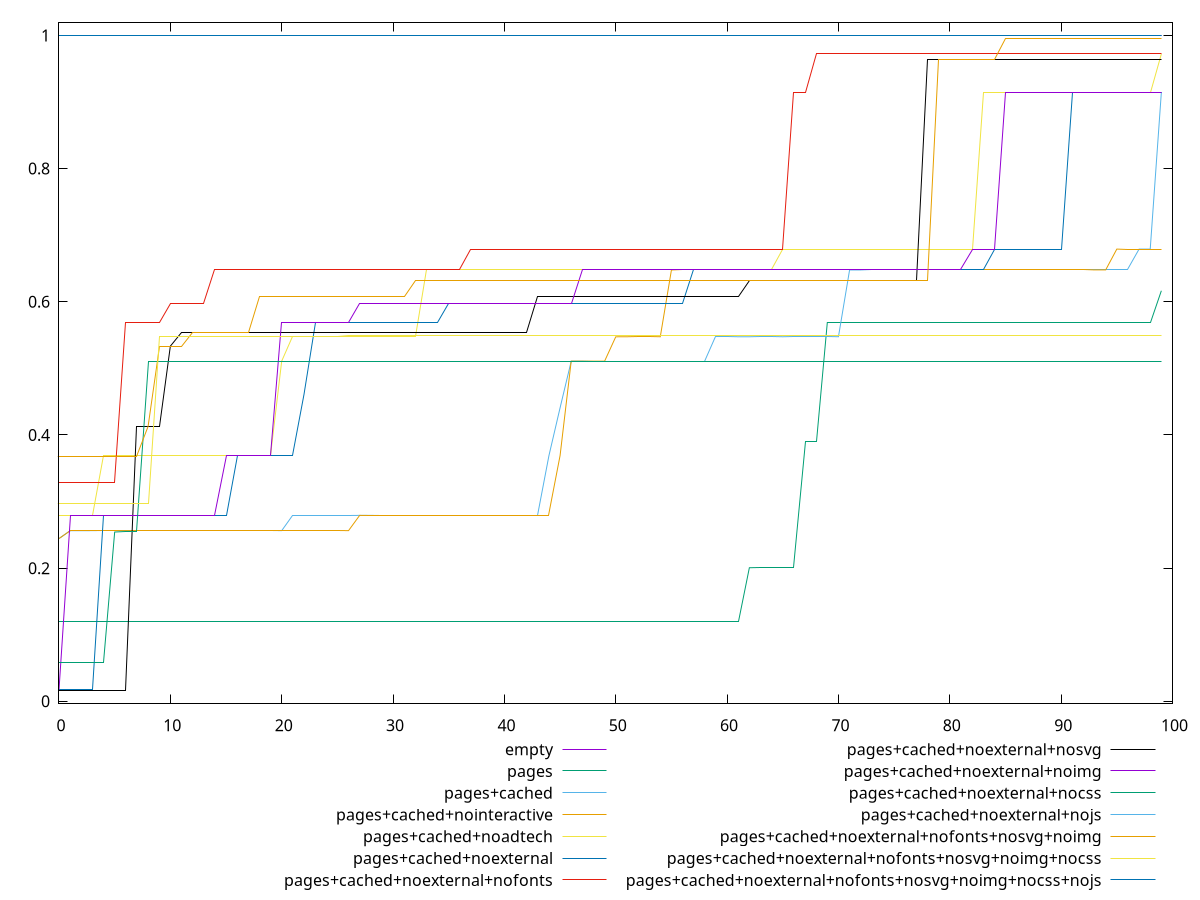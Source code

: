 reset
set terminal svg size 640, 620 enhanced background rgb 'white'
set output "report_00007_2020-12-11T15:55:29.892Z/cumulative-layout-shift/comparison/sorted/all_score.svg"

$empty <<EOF
0 1
1 1
2 1
3 1
4 1
5 1
6 1
7 1
8 1
9 1
10 1
11 1
12 1
13 1
14 1
15 1
16 1
17 1
18 1
19 1
20 1
21 1
22 1
23 1
24 1
25 1
26 1
27 1
28 1
29 1
30 1
31 1
32 1
33 1
34 1
35 1
36 1
37 1
38 1
39 1
40 1
41 1
42 1
43 1
44 1
45 1
46 1
47 1
48 1
49 1
50 1
51 1
52 1
53 1
54 1
55 1
56 1
57 1
58 1
59 1
60 1
61 1
62 1
63 1
64 1
65 1
66 1
67 1
68 1
69 1
70 1
71 1
72 1
73 1
74 1
75 1
76 1
77 1
78 1
79 1
80 1
81 1
82 1
83 1
84 1
85 1
86 1
87 1
88 1
89 1
90 1
91 1
92 1
93 1
94 1
95 1
96 1
97 1
98 1
99 1
EOF

$pages <<EOF
0 0.12011090399475044
1 0.12011179605270605
2 0.12011211089848361
3 0.12011510198003778
4 0.12011515445590654
5 0.12011651883761654
6 0.12011667626740596
7 0.12011667626740596
8 0.12011777828248232
9 0.12011814562338824
10 0.12011966747785252
11 0.12011966747785252
12 0.12011966747785252
13 0.12011966747785252
14 0.12011966747785252
15 0.12011966747785252
16 0.12011966747785252
17 0.12012108439648689
18 0.12012113687531878
19 0.12012239637508093
20 0.12012239637508093
21 0.12012239637508093
22 0.12012239637508093
23 0.12012239637508093
24 0.12012265877274908
25 0.12012265877274908
26 0.12012360340973571
27 0.12012360340973571
28 0.12012407573138717
29 0.12012407573138717
30 0.12012407573138717
31 0.12012407573138717
32 0.12012407573138717
33 0.12012407573138717
34 0.1201241282117006
35 0.1201241282117006
36 0.12012538774702203
37 0.12012538774702203
38 0.12012538774702203
39 0.12012538774702203
40 0.12012538774702203
41 0.12012538774702203
42 0.12012538774702203
43 0.12012538774702203
44 0.12012538774702203
45 0.12012538774702203
46 0.12012538774702203
47 0.12012538774702203
48 0.12012538774702203
49 0.12012538774702203
50 0.12012659481575477
51 0.12012659481575477
52 0.12012659481575477
53 0.12012659481575477
54 0.12012659481575477
55 0.12012659481575477
56 0.12012659481575477
57 0.12012706715074128
58 0.12012837920341812
59 0.12012837920341812
60 0.12012958630623005
61 0.12013005865455195
62 0.20062807120195092
63 0.20063339692915655
64 0.20063554595130828
65 0.200638722813542
66 0.20064404885511194
67 0.390600481264235
68 0.390600481264235
69 0.568883805569806
70 0.5688989295946074
71 0.568907031880387
72 0.568907031880387
73 0.5689081121919914
74 0.5689145940953813
75 0.5689210760566532
76 0.5689224264725372
77 0.5689224264725372
78 0.5689224264725372
79 0.5689224264725372
80 0.5689224264725372
81 0.5689272879905201
82 0.5689364709466537
83 0.5689378213911764
84 0.5689426830122603
85 0.568945113835011
86 0.5689518661631368
87 0.5689518661631368
88 0.5689518661631368
89 0.5689518661631368
90 0.5689518661631368
91 0.5689518661631368
92 0.5689518661631368
93 0.5689518661631368
94 0.5689518661631368
95 0.5689518661631368
96 0.5689518661631368
97 0.56895807836048
98 0.56896050923478
99 0.616559429273424
EOF

$pagesCached <<EOF
0 0.24444197763032915
1 0.2562630880677941
2 0.2562799742322955
3 0.25629392458768646
4 0.2562978406257559
5 0.2562978406257559
6 0.2562979630029969
7 0.2562979630029969
8 0.2562979630029969
9 0.25630090007589573
10 0.25630090007589573
11 0.25630371480519626
12 0.25630371480519626
13 0.25630371480519626
14 0.2563048162301851
15 0.2563048162301851
16 0.2563078757711227
17 0.2563078757711227
18 0.25631069058395844
19 0.25631069058395844
20 0.25631766656974647
21 0.2792339672875268
22 0.27923638483195345
23 0.27923759361264283
24 0.27923759361264283
25 0.2792409513664286
26 0.2792440405384208
27 0.27925169647155035
28 0.27926821794167
29 0.2792746656309755
30 0.27927587459061665
31 0.27927923284149514
32 0.27927923284149514
33 0.27927923284149514
34 0.27927923284149514
35 0.27927923284149514
36 0.2792823224708178
37 0.2792823224708178
38 0.2792823224708178
39 0.2792823224708178
40 0.2792823224708178
41 0.27928232247081786
42 0.27928997953735407
43 0.2792899795373541
44 0.36902074152472114
45 0.4407658236920955
46 0.5107702446850244
47 0.5108146716302604
48 0.5108208423085594
49 0.5108220764520992
50 0.5108265193905918
51 0.5108287408726042
52 0.5108287408726042
53 0.5108287408726042
54 0.5108349117006254
55 0.5108405889204024
56 0.5108405889204024
57 0.5108405889204024
58 0.5108405889204024
59 0.5473914852760438
60 0.5473914852760438
61 0.5474585179554102
62 0.547464802615606
63 0.5474731822549327
64 0.5474731822549327
65 0.5474797289216318
66 0.547485751911919
67 0.547485751911919
68 0.547485751911919
69 0.547485751911919
70 0.5475006786881829
71 0.6477116064197075
72 0.6477955487650243
73 0.6478026427763179
74 0.6478041207010639
75 0.6478041207010639
76 0.6478094412464981
77 0.6478094412464981
78 0.6478094412464981
79 0.6478121015288112
80 0.6478121015288112
81 0.6478121015288112
82 0.6478121015288112
83 0.6478194912354696
84 0.6478194912354696
85 0.6478194912354696
86 0.6478194912354696
87 0.6478194912354696
88 0.6478194912354696
89 0.6478194912354696
90 0.6478209691827246
91 0.6478262898091901
92 0.6478262898091901
93 0.6478262898091901
94 0.6478262898091901
95 0.6478262898091901
96 0.6478262898091901
97 0.6791210476180626
98 0.6791301408114965
99 0.9145821263333085
EOF

$pagesCachedNointeractive <<EOF
0 0.24447509805739986
1 0.25626296570871093
2 0.2562630880677941
3 0.2562630880677941
4 0.2562666365089175
5 0.2562699402781269
6 0.2562827887110055
7 0.2562978406257559
8 0.2562978406257559
9 0.2562978406257559
10 0.2562979630029969
11 0.2562979630029969
12 0.2562979630029969
13 0.25629808538030163
14 0.25630090007589573
15 0.25630090007589573
16 0.25630151197070267
17 0.25630151197070267
18 0.25630151197070267
19 0.25630151197070267
20 0.25630371480519626
21 0.2563048162301851
22 0.2563048162301851
23 0.2563078757711227
24 0.2563078757711227
25 0.25631069058395844
26 0.25631766656974647
27 0.27923007240238157
28 0.27923759361264283
29 0.27923759361264283
30 0.2792409513664286
31 0.2792440405384208
32 0.2792440405384208
33 0.2792440405384208
34 0.2792722477286479
35 0.2792722477286479
36 0.27927587459061665
37 0.27927587459061665
38 0.27927923284149514
39 0.2792823224708178
40 0.2792823224708178
41 0.2792899795373541
42 0.2792899795373541
43 0.2792899795373541
44 0.2792899795373541
45 0.36902074152472114
46 0.5108149184561315
47 0.5108220764520992
48 0.5108287408726042
49 0.5108405889204024
50 0.5473838921565156
51 0.547464802615606
52 0.5474731822549327
53 0.5474731822549327
54 0.5474797289216318
55 0.6477116064197075
56 0.6477198821424198
57 0.6477198821424198
58 0.6477278623622769
59 0.6477278623622769
60 0.6477278623622769
61 0.6477278623622769
62 0.647735251506096
63 0.647735251506096
64 0.6477420495620236
65 0.6477420495620236
66 0.6477447096822421
67 0.6477447096822421
68 0.6477952531822077
69 0.6477952531822077
70 0.6477952531822077
71 0.6477955487650243
72 0.6478026427763179
73 0.6478032339459794
74 0.6478041207010639
75 0.6478041207010639
76 0.6478094412464981
77 0.6478094412464981
78 0.6478121015288112
79 0.6478121015288112
80 0.6478121015288112
81 0.6478121015288112
82 0.6478121015288112
83 0.6478121015288112
84 0.6478194912354696
85 0.6478194912354696
86 0.6478194912354696
87 0.6478194912354696
88 0.6478262898091901
89 0.6478262898091901
90 0.6478262898091901
91 0.6478262898091901
92 0.6478262898091901
93 0.647828950132018
94 0.6478431386284664
95 0.6791301408114965
96 0.6791355967552408
97 0.6791355967552408
98 0.679138324734899
99 0.679138324734899
EOF

$pagesCachedNoadtech <<EOF
0 0.27931295209719315
1 0.27931295209719315
2 0.27931295209719315
3 0.27931295209719315
4 0.3690659991228524
5 0.3690659991228524
6 0.3690659991228524
7 0.3690659991228524
8 0.3690659991228524
9 0.3690659991228524
10 0.3690659991228524
11 0.3690659991228524
12 0.3690659991228524
13 0.3690659991228524
14 0.3690659991228524
15 0.3690659991228524
16 0.3690659991228524
17 0.3690659991228524
18 0.3690659991228524
19 0.3690659991228524
20 0.510896870453301
21 0.5475454610271884
22 0.5475454610271884
23 0.5475454610271884
24 0.5475454610271884
25 0.5475454610271884
26 0.5475454610271884
27 0.5475454610271884
28 0.5475454610271884
29 0.5475454610271884
30 0.5475454610271884
31 0.5475454610271884
32 0.5475454610271884
33 0.6478936866255779
34 0.6478936866255779
35 0.6478936866255779
36 0.6478936866255779
37 0.6478936866255779
38 0.6478936866255779
39 0.6478936866255779
40 0.6478936866255779
41 0.6478936866255779
42 0.6478936866255779
43 0.6478936866255779
44 0.6478936866255779
45 0.6478936866255779
46 0.6478936866255779
47 0.6478936866255779
48 0.6478936866255779
49 0.6478936866255779
50 0.6478936866255779
51 0.6478936866255779
52 0.6478936866255779
53 0.6478936866255779
54 0.6478936866255779
55 0.6478936866255779
56 0.6478936866255779
57 0.6478936866255779
58 0.6478936866255779
59 0.6478936866255779
60 0.6478936866255779
61 0.6478936866255779
62 0.6478936866255779
63 0.6478936866255779
64 0.6478936866255779
65 0.6792219852973744
66 0.6792219852973744
67 0.6792219852973744
68 0.6792219852973744
69 0.6792219852973744
70 0.6792219852973744
71 0.6792219852973744
72 0.6792219852973744
73 0.6792219852973744
74 0.6792219852973744
75 0.6792219852973744
76 0.6792219852973744
77 0.6792219852973744
78 0.6792219852973744
79 0.6792219852973744
80 0.6792219852973744
81 0.6792219852973744
82 0.6792219852973744
83 0.9146517814122077
84 0.9146517814122077
85 0.9146517814122077
86 0.9146517814122077
87 0.9146517814122077
88 0.9146517814122077
89 0.9146517814122077
90 0.9146517814122077
91 0.9146517814122077
92 0.9146517814122077
93 0.9146517814122077
94 0.9146517814122077
95 0.9146517814122077
96 0.9146517814122077
97 0.9146517814122077
98 0.9146517814122077
99 0.9721147685558164
EOF

$pagesCachedNoexternal <<EOF
0 0.017481246450500643
1 0.017481246450500643
2 0.017481246450500643
3 0.017481246450500643
4 0.27931295209719315
5 0.27931295209719315
6 0.27931295209719315
7 0.27931295209719315
8 0.27931295209719315
9 0.27931295209719315
10 0.27931295209719315
11 0.27931295209719315
12 0.27931295209719315
13 0.27931295209719315
14 0.27931295209719315
15 0.27931295209719315
16 0.3690659991228524
17 0.3690659991228524
18 0.3690659991228524
19 0.3690659991228524
20 0.3690659991228524
21 0.3690659991228524
22 0.46066090612573035
23 0.5690350599985126
24 0.5690350599985126
25 0.5690350599985126
26 0.5690350599985126
27 0.5690350599985126
28 0.5690350599985126
29 0.5690350599985126
30 0.5690350599985126
31 0.5690350599985126
32 0.5690350599985126
33 0.5690350599985126
34 0.5690350599985126
35 0.5978316776798642
36 0.5978316776798642
37 0.5978316776798642
38 0.5978316776798642
39 0.5978316776798642
40 0.5978316776798642
41 0.5978316776798642
42 0.5978316776798642
43 0.5978316776798642
44 0.5978316776798642
45 0.5978316776798642
46 0.5978316776798642
47 0.5978316776798642
48 0.5978316776798642
49 0.5978316776798642
50 0.5978316776798642
51 0.5978316776798642
52 0.5978316776798642
53 0.5978316776798642
54 0.5978316776798642
55 0.5978316776798642
56 0.5978316776798642
57 0.6478936866255779
58 0.6478936866255779
59 0.6478936866255779
60 0.6478936866255779
61 0.6478936866255779
62 0.6478936866255779
63 0.6478936866255779
64 0.6478936866255779
65 0.6478936866255779
66 0.6478936866255779
67 0.6478936866255779
68 0.6478936866255779
69 0.6478936866255779
70 0.6478936866255779
71 0.6478936866255779
72 0.6478936866255779
73 0.6478936866255779
74 0.6478936866255779
75 0.6478936866255779
76 0.6478936866255779
77 0.6478936866255779
78 0.6478936866255779
79 0.6478936866255779
80 0.6478936866255779
81 0.6478936866255779
82 0.6478936866255779
83 0.6478936866255779
84 0.6792219852973744
85 0.6792219852973744
86 0.6792219852973744
87 0.6792219852973744
88 0.6792219852973744
89 0.6792219852973744
90 0.6792219852973744
91 0.9146517814122077
92 0.9146517814122077
93 0.9146517814122077
94 0.9146517814122077
95 0.9146517814122077
96 0.9146517814122077
97 0.9146517814122077
98 0.9146517814122077
99 0.9146517814122077
EOF

$pagesCachedNoexternalNofonts <<EOF
0 0.3282051435542629
1 0.3282051435542629
2 0.3282051435542629
3 0.3282051435542629
4 0.3282051435542629
5 0.3282051435542629
6 0.5690350599985126
7 0.5690350599985126
8 0.5690350599985126
9 0.5690350599985126
10 0.5978316776798642
11 0.5978316776798642
12 0.5978316776798642
13 0.5978316776798642
14 0.6478936866255779
15 0.6478936866255779
16 0.6478936866255779
17 0.6478936866255779
18 0.6478936866255779
19 0.6478936866255779
20 0.6478936866255779
21 0.6478936866255779
22 0.6478936866255779
23 0.6478936866255779
24 0.6478936866255779
25 0.6478936866255779
26 0.6478936866255779
27 0.6478936866255779
28 0.6478936866255779
29 0.6478936866255779
30 0.6478936866255779
31 0.6478936866255779
32 0.6478936866255779
33 0.6478936866255779
34 0.6478936866255779
35 0.6478936866255779
36 0.6478936866255779
37 0.6792219852973744
38 0.6792219852973744
39 0.6792219852973744
40 0.6792219852973744
41 0.6792219852973744
42 0.6792219852973744
43 0.6792219852973744
44 0.6792219852973744
45 0.6792219852973744
46 0.6792219852973744
47 0.6792219852973744
48 0.6792219852973744
49 0.6792219852973744
50 0.6792219852973744
51 0.6792219852973744
52 0.6792219852973744
53 0.6792219852973744
54 0.6792219852973744
55 0.6792219852973744
56 0.6792219852973744
57 0.6792219852973744
58 0.6792219852973744
59 0.6792219852973744
60 0.6792219852973744
61 0.6792219852973744
62 0.6792219852973744
63 0.6792219852973744
64 0.6792219852973744
65 0.6792219852973744
66 0.9146517814122077
67 0.9146517814122077
68 0.9721147685558164
69 0.9721147685558164
70 0.9721147685558164
71 0.9721147685558164
72 0.9721147685558164
73 0.9721147685558164
74 0.9721147685558164
75 0.9721147685558164
76 0.9721147685558164
77 0.9721147685558164
78 0.9721147685558164
79 0.9721147685558164
80 0.9721147685558164
81 0.9721147685558164
82 0.9721147685558164
83 0.9721147685558164
84 0.9721147685558164
85 0.9721147685558164
86 0.9721147685558164
87 0.9721147685558164
88 0.9721147685558164
89 0.9721147685558164
90 0.9721147685558164
91 0.9721147685558164
92 0.9721147685558164
93 0.9721147685558164
94 0.9721147685558164
95 0.9721147685558164
96 0.9721147685558164
97 0.9721147685558164
98 0.9721147685558164
99 0.9721147685558164
EOF

$pagesCachedNoexternalNosvg <<EOF
0 0.01659363310226647
1 0.01659363310226647
2 0.01659363310226647
3 0.01659363310226647
4 0.01659363310226647
5 0.01659363310226647
6 0.01659363310226647
7 0.4127453832736135
8 0.4127453832736135
9 0.4127453832736135
10 0.5333589402932184
11 0.5540004695589968
12 0.5540004695589968
13 0.5540004695589968
14 0.5540004695589968
15 0.5540004695589968
16 0.5540004695589968
17 0.5540004695589968
18 0.5540004695589968
19 0.5540004695589968
20 0.5540004695589968
21 0.5540004695589968
22 0.5540004695589968
23 0.5540004695589968
24 0.5540004695589968
25 0.5540004695589968
26 0.5540004695589968
27 0.5540004695589968
28 0.5540004695589968
29 0.5540004695589968
30 0.5540004695589968
31 0.5540004695589968
32 0.5540004695589968
33 0.5540004695589968
34 0.5540004695589968
35 0.5540004695589968
36 0.5540004695589968
37 0.5540004695589968
38 0.5540004695589968
39 0.5540004695589968
40 0.5540004695589968
41 0.5540004695589968
42 0.5540004695589968
43 0.6085969600017687
44 0.6085969600017687
45 0.6085969600017687
46 0.6085969600017687
47 0.6085969600017687
48 0.6085969600017687
49 0.6085969600017687
50 0.6085969600017687
51 0.6085969600017687
52 0.6085969600017687
53 0.6085969600017687
54 0.6085969600017687
55 0.6085969600017687
56 0.6085969600017687
57 0.6085969600017687
58 0.6085969600017687
59 0.6085969600017687
60 0.6085969600017687
61 0.6085969600017687
62 0.6313938914065288
63 0.6313938914065288
64 0.6313938914065288
65 0.6313938914065288
66 0.6313938914065288
67 0.6313938914065288
68 0.6313938914065288
69 0.6313938914065288
70 0.6313938914065288
71 0.6313938914065288
72 0.6313938914065288
73 0.6313938914065288
74 0.6313938914065288
75 0.6313938914065288
76 0.6313938914065288
77 0.6313938914065288
78 0.9638914552234408
79 0.9638914552234408
80 0.9638914552234408
81 0.9638914552234408
82 0.9638914552234408
83 0.9638914552234408
84 0.9638914552234408
85 0.9638914552234408
86 0.9638914552234408
87 0.9638914552234408
88 0.9638914552234408
89 0.9638914552234408
90 0.9638914552234408
91 0.9638914552234408
92 0.9638914552234408
93 0.9638914552234408
94 0.9638914552234408
95 0.9638914552234408
96 0.9638914552234408
97 0.9638914552234408
98 0.9638914552234408
99 0.9638914552234408
EOF

$pagesCachedNoexternalNoimg <<EOF
0 0.017481246450500643
1 0.27931295209719315
2 0.27931295209719315
3 0.27931295209719315
4 0.27931295209719315
5 0.27931295209719315
6 0.27931295209719315
7 0.27931295209719315
8 0.27931295209719315
9 0.27931295209719315
10 0.27931295209719315
11 0.27931295209719315
12 0.27931295209719315
13 0.27931295209719315
14 0.27931295209719315
15 0.3690659991228524
16 0.3690659991228524
17 0.3690659991228524
18 0.3690659991228524
19 0.3690659991228524
20 0.5690350599985126
21 0.5690350599985126
22 0.5690350599985126
23 0.5690350599985126
24 0.5690350599985126
25 0.5690350599985126
26 0.5690350599985126
27 0.5978316776798642
28 0.5978316776798642
29 0.5978316776798642
30 0.5978316776798642
31 0.5978316776798642
32 0.5978316776798642
33 0.5978316776798642
34 0.5978316776798642
35 0.5978316776798642
36 0.5978316776798642
37 0.5978316776798642
38 0.5978316776798642
39 0.5978316776798642
40 0.5978316776798642
41 0.5978316776798642
42 0.5978316776798642
43 0.5978316776798642
44 0.5978316776798642
45 0.5978316776798642
46 0.5978316776798642
47 0.6478936866255779
48 0.6478936866255779
49 0.6478936866255779
50 0.6478936866255779
51 0.6478936866255779
52 0.6478936866255779
53 0.6478936866255779
54 0.6478936866255779
55 0.6478936866255779
56 0.6478936866255779
57 0.6478936866255779
58 0.6478936866255779
59 0.6478936866255779
60 0.6478936866255779
61 0.6478936866255779
62 0.6478936866255779
63 0.6478936866255779
64 0.6478936866255779
65 0.6478936866255779
66 0.6478936866255779
67 0.6478936866255779
68 0.6478936866255779
69 0.6478936866255779
70 0.6478936866255779
71 0.6478936866255779
72 0.6478936866255779
73 0.6478936866255779
74 0.6478936866255779
75 0.6478936866255779
76 0.6478936866255779
77 0.6478936866255779
78 0.6478936866255779
79 0.6478936866255779
80 0.6478936866255779
81 0.6478936866255779
82 0.6792219852973744
83 0.6792219852973744
84 0.6792219852973744
85 0.9146517814122077
86 0.9146517814122077
87 0.9146517814122077
88 0.9146517814122077
89 0.9146517814122077
90 0.9146517814122077
91 0.9146517814122077
92 0.9146517814122077
93 0.9146517814122077
94 0.9146517814122077
95 0.9146517814122077
96 0.9146517814122077
97 0.9146517814122077
98 0.9146517814122077
99 0.9146517814122077
EOF

$pagesCachedNoexternalNocss <<EOF
0 0.05836683666802267
1 0.05836683666802267
2 0.05836683666802267
3 0.05836683666802267
4 0.05836683666802267
5 0.25426198257864324
6 0.2544394158240192
7 0.2544394158240192
8 0.5104268062017119
9 0.5104268062017119
10 0.5104268062017119
11 0.5104268062017119
12 0.5104268062017119
13 0.5104268062017119
14 0.5104268062017119
15 0.5104268062017119
16 0.5104268062017119
17 0.5104268062017119
18 0.5104268062017119
19 0.5104268062017119
20 0.5104268062017119
21 0.5104268062017119
22 0.5104268062017119
23 0.5104268062017119
24 0.5104268062017119
25 0.5104268062017119
26 0.5104268062017119
27 0.5104268062017119
28 0.5104268062017119
29 0.5104268062017119
30 0.5104268062017119
31 0.5104268062017119
32 0.5104268062017119
33 0.5104268062017119
34 0.5104268062017119
35 0.5104268062017119
36 0.5104268062017119
37 0.5104268062017119
38 0.5104268062017119
39 0.5104268062017119
40 0.5104268062017119
41 0.5104268062017119
42 0.5104268062017119
43 0.5104268062017119
44 0.5104268062017119
45 0.5104268062017119
46 0.5104268062017119
47 0.5104268062017119
48 0.5104268062017119
49 0.5104268062017119
50 0.5104268062017119
51 0.5104268062017119
52 0.5104268062017119
53 0.5104268062017119
54 0.5104268062017119
55 0.5104268062017119
56 0.5104268062017119
57 0.5104268062017119
58 0.5104268062017119
59 0.5104268062017119
60 0.5104268062017119
61 0.5104268062017119
62 0.5104268062017119
63 0.5104268062017119
64 0.5104268062017119
65 0.5104268062017119
66 0.5104268062017119
67 0.5104268062017119
68 0.5104268062017119
69 0.5104268062017119
70 0.5104268062017119
71 0.5104268062017119
72 0.5104268062017119
73 0.5104268062017119
74 0.5104268062017119
75 0.5104268062017119
76 0.5104268062017119
77 0.5104268062017119
78 0.5104268062017119
79 0.5104268062017119
80 0.5104268062017119
81 0.5104268062017119
82 0.5104268062017119
83 0.5104268062017119
84 0.5104268062017119
85 0.5104268062017119
86 0.5104268062017119
87 0.5104268062017119
88 0.5104268062017119
89 0.5104268062017119
90 0.5104268062017119
91 0.5104268062017119
92 0.5104268062017119
93 0.5104268062017119
94 0.5104268062017119
95 0.5104268062017119
96 0.5104268062017119
97 0.5104268062017119
98 0.5104268062017119
99 0.5104268062017119
EOF

$pagesCachedNoexternalNojs <<EOF
0 1
1 1
2 1
3 1
4 1
5 1
6 1
7 1
8 1
9 1
10 1
11 1
12 1
13 1
14 1
15 1
16 1
17 1
18 1
19 1
20 1
21 1
22 1
23 1
24 1
25 1
26 1
27 1
28 1
29 1
30 1
31 1
32 1
33 1
34 1
35 1
36 1
37 1
38 1
39 1
40 1
41 1
42 1
43 1
44 1
45 1
46 1
47 1
48 1
49 1
50 1
51 1
52 1
53 1
54 1
55 1
56 1
57 1
58 1
59 1
60 1
61 1
62 1
63 1
64 1
65 1
66 1
67 1
68 1
69 1
70 1
71 1
72 1
73 1
74 1
75 1
76 1
77 1
78 1
79 1
80 1
81 1
82 1
83 1
84 1
85 1
86 1
87 1
88 1
89 1
90 1
91 1
92 1
93 1
94 1
95 1
96 1
97 1
98 1
99 1
EOF

$pagesCachedNoexternalNofontsNosvgNoimg <<EOF
0 0.36692102630185863
1 0.36692102630185863
2 0.36692102630185863
3 0.36692102630185863
4 0.36692102630185863
5 0.36692102630185863
6 0.36692102630185863
7 0.36692102630185863
8 0.4127453832736135
9 0.5333589402932184
10 0.5333589402932184
11 0.5333589402932184
12 0.5540004695589968
13 0.5540004695589968
14 0.5540004695589968
15 0.5540004695589968
16 0.5540004695589968
17 0.5540004695589968
18 0.6085969600017687
19 0.6085969600017687
20 0.6085969600017687
21 0.6085969600017687
22 0.6085969600017687
23 0.6085969600017687
24 0.6085969600017687
25 0.6085969600017687
26 0.6085969600017687
27 0.6085969600017687
28 0.6085969600017687
29 0.6085969600017687
30 0.6085969600017687
31 0.6085969600017687
32 0.6313938914065288
33 0.6313938914065288
34 0.6313938914065288
35 0.6313938914065288
36 0.6313938914065288
37 0.6313938914065288
38 0.6313938914065288
39 0.6313938914065288
40 0.6313938914065288
41 0.6313938914065288
42 0.6313938914065288
43 0.6313938914065288
44 0.6313938914065288
45 0.6313938914065288
46 0.6313938914065288
47 0.6313938914065288
48 0.6313938914065288
49 0.6313938914065288
50 0.6313938914065288
51 0.6313938914065288
52 0.6313938914065288
53 0.6313938914065288
54 0.6313938914065288
55 0.6313938914065288
56 0.6313938914065288
57 0.6313938914065288
58 0.6313938914065288
59 0.6313938914065288
60 0.6313938914065288
61 0.6313938914065288
62 0.6313938914065288
63 0.6313938914065288
64 0.6313938914065288
65 0.6313938914065288
66 0.6313938914065288
67 0.6313938914065288
68 0.6313938914065288
69 0.6313938914065288
70 0.6313938914065288
71 0.6313938914065288
72 0.6313938914065288
73 0.6313938914065288
74 0.6313938914065288
75 0.6313938914065288
76 0.6313938914065288
77 0.6313938914065288
78 0.6313938914065288
79 0.9638914552234408
80 0.9638914552234408
81 0.9638914552234408
82 0.9638914552234408
83 0.9638914552234408
84 0.9638914552234408
85 0.9953476174851198
86 0.9953476174851198
87 0.9953476174851198
88 0.9953476174851198
89 0.9953476174851198
90 0.9953476174851198
91 0.9953476174851198
92 0.9953476174851198
93 0.9953476174851198
94 0.9953476174851198
95 0.9953476174851198
96 0.9953476174851198
97 0.9953476174851198
98 0.9953476174851198
99 0.9953476174851198
EOF

$pagesCachedNoexternalNofontsNosvgNoimgNocss <<EOF
0 0.2963432211283839
1 0.2963432211283839
2 0.2963432211283839
3 0.2963432211283839
4 0.2963432211283839
5 0.2963432211283839
6 0.2963432211283839
7 0.2963432211283839
8 0.2963432211283839
9 0.5479826726867736
10 0.5479826726867736
11 0.5479826726867736
12 0.5479826726867736
13 0.5479826726867736
14 0.5479826726867736
15 0.5479826726867736
16 0.5479826726867736
17 0.5479826726867736
18 0.5479826726867736
19 0.5479826726867736
20 0.5479826726867736
21 0.5479826726867736
22 0.5479826726867736
23 0.5479826726867736
24 0.5479826726867736
25 0.5479826726867736
26 0.5499689372766312
27 0.5499689372766312
28 0.5499689372766312
29 0.5499689372766312
30 0.5499689372766312
31 0.5499689372766312
32 0.5499689372766312
33 0.5499689372766312
34 0.5499689372766312
35 0.5499689372766312
36 0.5499689372766312
37 0.5499689372766312
38 0.5499689372766312
39 0.5499689372766312
40 0.5499689372766312
41 0.5499689372766312
42 0.5499689372766312
43 0.5499689372766312
44 0.5499689372766312
45 0.5499689372766312
46 0.5499689372766312
47 0.5499689372766312
48 0.5499689372766312
49 0.5499689372766312
50 0.5499689372766312
51 0.5499689372766312
52 0.5499689372766312
53 0.5499689372766312
54 0.5499689372766312
55 0.5499689372766312
56 0.5499689372766312
57 0.5499689372766312
58 0.5499689372766312
59 0.5499689372766312
60 0.5499689372766312
61 0.5499689372766312
62 0.5499689372766312
63 0.5499689372766312
64 0.5499689372766312
65 0.5499689372766312
66 0.5499689372766312
67 0.5499689372766312
68 0.5499689372766312
69 0.5499689372766312
70 0.5499689372766312
71 0.5499689372766312
72 0.5499689372766312
73 0.5499689372766312
74 0.5499689372766312
75 0.5499689372766312
76 0.5499689372766312
77 0.5499689372766312
78 0.5499689372766312
79 0.5499689372766312
80 0.5499689372766312
81 0.5499689372766312
82 0.5499689372766312
83 0.5499689372766312
84 0.5499689372766312
85 0.5499689372766312
86 0.5499689372766312
87 0.5499689372766312
88 0.5499689372766312
89 0.5499689372766312
90 0.5499689372766312
91 0.5499689372766312
92 0.5499689372766312
93 0.5499689372766312
94 0.5499689372766312
95 0.5499689372766312
96 0.5499689372766312
97 0.5499689372766312
98 0.5499689372766312
99 0.5499689372766312
EOF

$pagesCachedNoexternalNofontsNosvgNoimgNocssNojs <<EOF
0 1
1 1
2 1
3 1
4 1
5 1
6 1
7 1
8 1
9 1
10 1
11 1
12 1
13 1
14 1
15 1
16 1
17 1
18 1
19 1
20 1
21 1
22 1
23 1
24 1
25 1
26 1
27 1
28 1
29 1
30 1
31 1
32 1
33 1
34 1
35 1
36 1
37 1
38 1
39 1
40 1
41 1
42 1
43 1
44 1
45 1
46 1
47 1
48 1
49 1
50 1
51 1
52 1
53 1
54 1
55 1
56 1
57 1
58 1
59 1
60 1
61 1
62 1
63 1
64 1
65 1
66 1
67 1
68 1
69 1
70 1
71 1
72 1
73 1
74 1
75 1
76 1
77 1
78 1
79 1
80 1
81 1
82 1
83 1
84 1
85 1
86 1
87 1
88 1
89 1
90 1
91 1
92 1
93 1
94 1
95 1
96 1
97 1
98 1
99 1
EOF

set key outside below
set yrange [-0.003074494235688202:1.0196681273379546]

plot \
  $empty title "empty" with line, \
  $pages title "pages" with line, \
  $pagesCached title "pages+cached" with line, \
  $pagesCachedNointeractive title "pages+cached+nointeractive" with line, \
  $pagesCachedNoadtech title "pages+cached+noadtech" with line, \
  $pagesCachedNoexternal title "pages+cached+noexternal" with line, \
  $pagesCachedNoexternalNofonts title "pages+cached+noexternal+nofonts" with line, \
  $pagesCachedNoexternalNosvg title "pages+cached+noexternal+nosvg" with line, \
  $pagesCachedNoexternalNoimg title "pages+cached+noexternal+noimg" with line, \
  $pagesCachedNoexternalNocss title "pages+cached+noexternal+nocss" with line, \
  $pagesCachedNoexternalNojs title "pages+cached+noexternal+nojs" with line, \
  $pagesCachedNoexternalNofontsNosvgNoimg title "pages+cached+noexternal+nofonts+nosvg+noimg" with line, \
  $pagesCachedNoexternalNofontsNosvgNoimgNocss title "pages+cached+noexternal+nofonts+nosvg+noimg+nocss" with line, \
  $pagesCachedNoexternalNofontsNosvgNoimgNocssNojs title "pages+cached+noexternal+nofonts+nosvg+noimg+nocss+nojs" with line, \


reset
